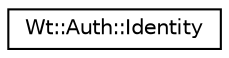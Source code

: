 digraph "Graphical Class Hierarchy"
{
 // LATEX_PDF_SIZE
  edge [fontname="Helvetica",fontsize="10",labelfontname="Helvetica",labelfontsize="10"];
  node [fontname="Helvetica",fontsize="10",shape=record];
  rankdir="LR";
  Node0 [label="Wt::Auth::Identity",height=0.2,width=0.4,color="black", fillcolor="white", style="filled",URL="$classWt_1_1Auth_1_1Identity.html",tooltip="A class that represents a user identity."];
}
